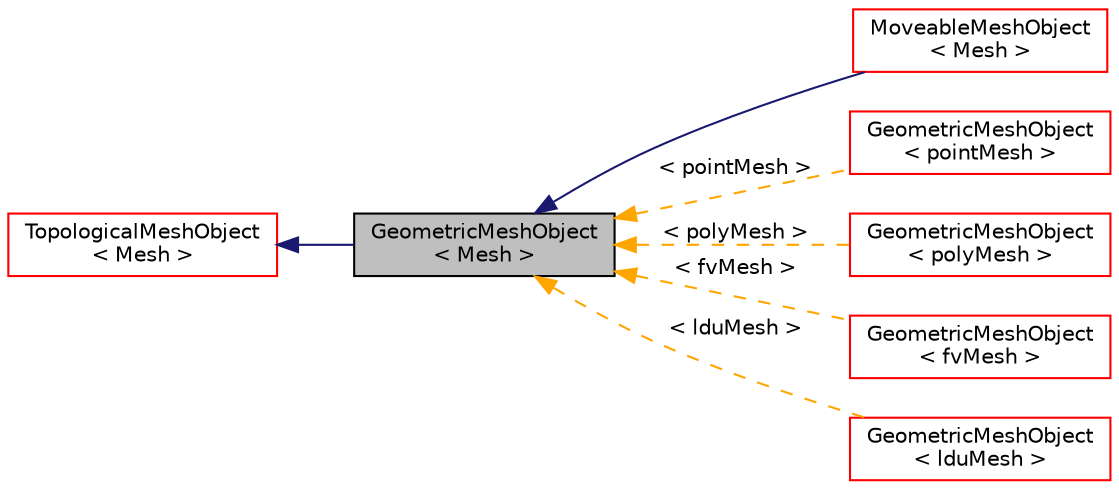 digraph "GeometricMeshObject&lt; Mesh &gt;"
{
  bgcolor="transparent";
  edge [fontname="Helvetica",fontsize="10",labelfontname="Helvetica",labelfontsize="10"];
  node [fontname="Helvetica",fontsize="10",shape=record];
  rankdir="LR";
  Node1 [label="GeometricMeshObject\l\< Mesh \>",height=0.2,width=0.4,color="black", fillcolor="grey75", style="filled", fontcolor="black"];
  Node2 -> Node1 [dir="back",color="midnightblue",fontsize="10",style="solid",fontname="Helvetica"];
  Node2 [label="TopologicalMeshObject\l\< Mesh \>",height=0.2,width=0.4,color="red",URL="$a02724.html"];
  Node1 -> Node3 [dir="back",color="midnightblue",fontsize="10",style="solid",fontname="Helvetica"];
  Node3 [label="MoveableMeshObject\l\< Mesh \>",height=0.2,width=0.4,color="red",URL="$a01569.html"];
  Node1 -> Node4 [dir="back",color="orange",fontsize="10",style="dashed",label=" \< pointMesh \>" ,fontname="Helvetica"];
  Node4 [label="GeometricMeshObject\l\< pointMesh \>",height=0.2,width=0.4,color="red",URL="$a00931.html"];
  Node1 -> Node5 [dir="back",color="orange",fontsize="10",style="dashed",label=" \< polyMesh \>" ,fontname="Helvetica"];
  Node5 [label="GeometricMeshObject\l\< polyMesh \>",height=0.2,width=0.4,color="red",URL="$a00931.html"];
  Node1 -> Node6 [dir="back",color="orange",fontsize="10",style="dashed",label=" \< fvMesh \>" ,fontname="Helvetica"];
  Node6 [label="GeometricMeshObject\l\< fvMesh \>",height=0.2,width=0.4,color="red",URL="$a00931.html"];
  Node1 -> Node7 [dir="back",color="orange",fontsize="10",style="dashed",label=" \< lduMesh \>" ,fontname="Helvetica"];
  Node7 [label="GeometricMeshObject\l\< lduMesh \>",height=0.2,width=0.4,color="red",URL="$a00931.html"];
}
